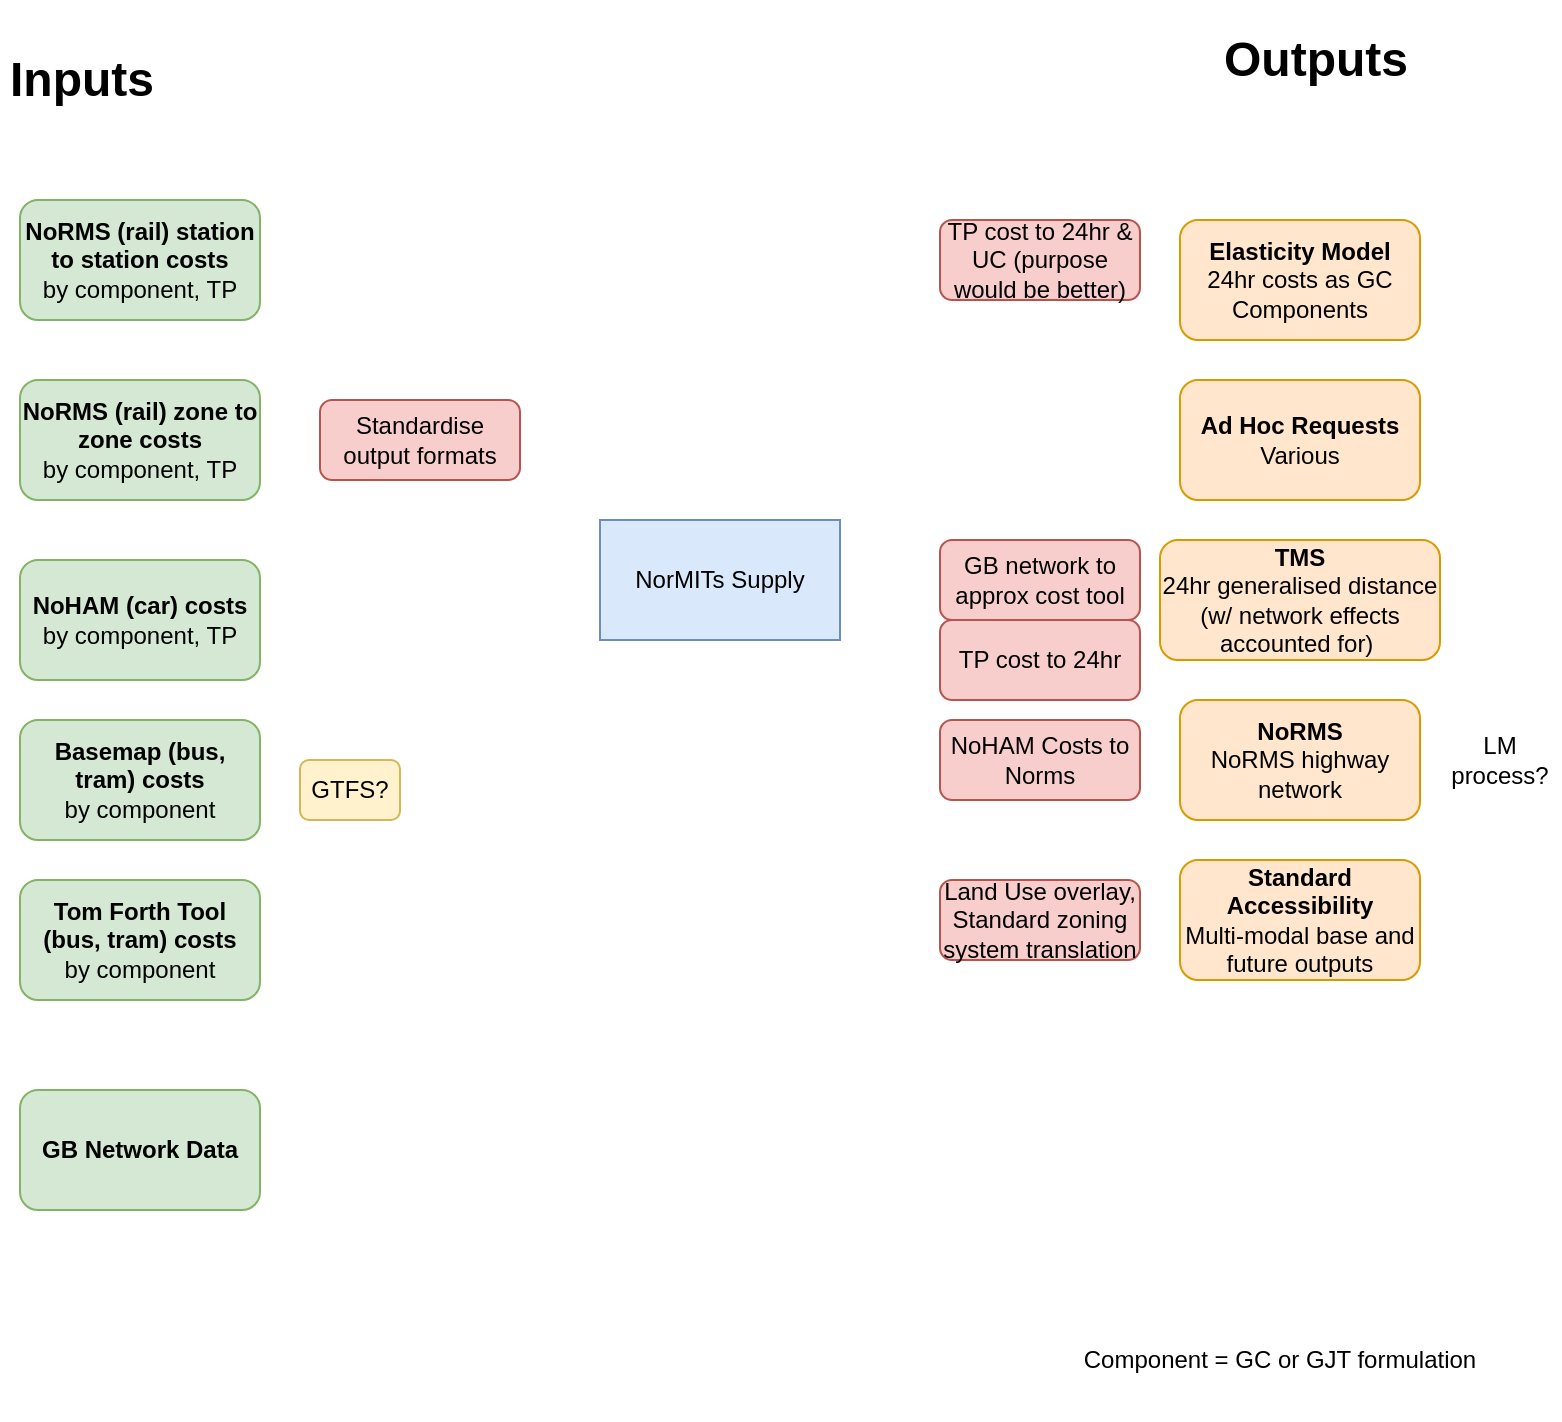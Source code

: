 <mxfile version="14.4.3" type="device" pages="3"><diagram id="ng6QUe8LsKjFtSb1NZrj" name="I/O Summary"><mxGraphModel dx="1422" dy="822" grid="1" gridSize="10" guides="1" tooltips="1" connect="1" arrows="1" fold="1" page="1" pageScale="1" pageWidth="827" pageHeight="1169" math="0" shadow="0"><root><mxCell id="0"/><mxCell id="1" parent="0"/><mxCell id="vtY2OY6Wc44oVGDbsz-r-1" value="NorMITs Supply" style="rounded=0;whiteSpace=wrap;html=1;fillColor=#dae8fc;strokeColor=#6c8ebf;" parent="1" vertex="1"><mxGeometry x="330" y="270" width="120" height="60" as="geometry"/></mxCell><mxCell id="vtY2OY6Wc44oVGDbsz-r-2" value="&lt;b&gt;Elasticity Model&lt;/b&gt;&lt;br&gt;24hr costs as GC Components" style="rounded=1;whiteSpace=wrap;html=1;fillColor=#ffe6cc;strokeColor=#d79b00;" parent="1" vertex="1"><mxGeometry x="620" y="120" width="120" height="60" as="geometry"/></mxCell><mxCell id="vtY2OY6Wc44oVGDbsz-r-3" value="&lt;h1&gt;Outputs&lt;/h1&gt;" style="text;html=1;strokeColor=none;fillColor=none;spacing=5;spacingTop=-20;whiteSpace=wrap;overflow=hidden;rounded=0;" parent="1" vertex="1"><mxGeometry x="637" y="20" width="103" height="40" as="geometry"/></mxCell><mxCell id="vtY2OY6Wc44oVGDbsz-r-4" value="&lt;h1&gt;Inputs&lt;/h1&gt;" style="text;html=1;strokeColor=none;fillColor=none;spacing=5;spacingTop=-20;whiteSpace=wrap;overflow=hidden;rounded=0;" parent="1" vertex="1"><mxGeometry x="30" y="30" width="190" height="40" as="geometry"/></mxCell><mxCell id="vtY2OY6Wc44oVGDbsz-r-7" value="&lt;b&gt;NoRMS (rail) zone to zone costs&lt;/b&gt;&lt;br&gt;by component, TP" style="rounded=1;whiteSpace=wrap;html=1;fillColor=#d5e8d4;strokeColor=#82b366;" parent="1" vertex="1"><mxGeometry x="40" y="200" width="120" height="60" as="geometry"/></mxCell><mxCell id="vtY2OY6Wc44oVGDbsz-r-8" value="&lt;b&gt;NoHAM (car) costs&lt;/b&gt;&lt;br&gt;by component, TP" style="rounded=1;whiteSpace=wrap;html=1;fillColor=#d5e8d4;strokeColor=#82b366;" parent="1" vertex="1"><mxGeometry x="40" y="290" width="120" height="60" as="geometry"/></mxCell><mxCell id="vtY2OY6Wc44oVGDbsz-r-9" value="&lt;b&gt;Tom Forth Tool (bus, tram) costs&lt;/b&gt;&lt;br&gt;by component" style="rounded=1;whiteSpace=wrap;html=1;fillColor=#d5e8d4;strokeColor=#82b366;" parent="1" vertex="1"><mxGeometry x="40" y="450" width="120" height="60" as="geometry"/></mxCell><mxCell id="WKLIyswmitLKTBoAF7zt-1" value="&lt;b&gt;Basemap (bus, tram) costs&lt;/b&gt;&lt;br&gt;&lt;span&gt;by component&lt;/span&gt;" style="rounded=1;whiteSpace=wrap;html=1;fillColor=#d5e8d4;strokeColor=#82b366;" parent="1" vertex="1"><mxGeometry x="40" y="370" width="120" height="60" as="geometry"/></mxCell><mxCell id="WKLIyswmitLKTBoAF7zt-2" value="&lt;b&gt;NoRMS (rail) station to station costs&lt;/b&gt;&lt;br&gt;by component, TP" style="rounded=1;whiteSpace=wrap;html=1;fillColor=#d5e8d4;strokeColor=#82b366;" parent="1" vertex="1"><mxGeometry x="40" y="110" width="120" height="60" as="geometry"/></mxCell><mxCell id="WKLIyswmitLKTBoAF7zt-3" value="Component = GC or GJT formulation" style="text;html=1;strokeColor=none;fillColor=none;align=center;verticalAlign=middle;whiteSpace=wrap;rounded=0;" parent="1" vertex="1"><mxGeometry x="550" y="660" width="240" height="60" as="geometry"/></mxCell><mxCell id="WKLIyswmitLKTBoAF7zt-4" value="&lt;b&gt;Ad Hoc Requests&lt;/b&gt;&lt;br&gt;Various" style="rounded=1;whiteSpace=wrap;html=1;fillColor=#ffe6cc;strokeColor=#d79b00;" parent="1" vertex="1"><mxGeometry x="620" y="200" width="120" height="60" as="geometry"/></mxCell><mxCell id="WKLIyswmitLKTBoAF7zt-5" value="&lt;b&gt;TMS&lt;br&gt;&lt;/b&gt;24hr generalised distance (w/ network effects accounted for)&amp;nbsp;" style="rounded=1;whiteSpace=wrap;html=1;fillColor=#ffe6cc;strokeColor=#d79b00;" parent="1" vertex="1"><mxGeometry x="610" y="280" width="140" height="60" as="geometry"/></mxCell><mxCell id="WKLIyswmitLKTBoAF7zt-6" value="&lt;b&gt;NoRMS&lt;/b&gt;&lt;br&gt;NoRMS highway network" style="rounded=1;whiteSpace=wrap;html=1;fillColor=#ffe6cc;strokeColor=#d79b00;" parent="1" vertex="1"><mxGeometry x="620" y="360" width="120" height="60" as="geometry"/></mxCell><mxCell id="WKLIyswmitLKTBoAF7zt-7" value="LM process?" style="text;html=1;strokeColor=none;fillColor=none;align=center;verticalAlign=middle;whiteSpace=wrap;rounded=0;" parent="1" vertex="1"><mxGeometry x="750" y="370" width="60" height="40" as="geometry"/></mxCell><mxCell id="WKLIyswmitLKTBoAF7zt-9" value="GB network to approx cost tool" style="rounded=1;whiteSpace=wrap;html=1;fillColor=#f8cecc;strokeColor=#b85450;" parent="1" vertex="1"><mxGeometry x="500" y="280" width="100" height="40" as="geometry"/></mxCell><mxCell id="WKLIyswmitLKTBoAF7zt-10" value="NoHAM Costs to Norms" style="rounded=1;whiteSpace=wrap;html=1;fillColor=#f8cecc;strokeColor=#b85450;" parent="1" vertex="1"><mxGeometry x="500" y="370" width="100" height="40" as="geometry"/></mxCell><mxCell id="WKLIyswmitLKTBoAF7zt-11" value="TP cost to 24hr &amp;amp; UC (purpose would be better)" style="rounded=1;whiteSpace=wrap;html=1;fillColor=#f8cecc;strokeColor=#b85450;" parent="1" vertex="1"><mxGeometry x="500" y="120" width="100" height="40" as="geometry"/></mxCell><mxCell id="WKLIyswmitLKTBoAF7zt-15" value="&lt;b&gt;Standard Accessibility&lt;br&gt;&lt;/b&gt;Multi-modal base and future outputs" style="rounded=1;whiteSpace=wrap;html=1;fillColor=#ffe6cc;strokeColor=#d79b00;" parent="1" vertex="1"><mxGeometry x="620" y="440" width="120" height="60" as="geometry"/></mxCell><mxCell id="WKLIyswmitLKTBoAF7zt-16" value="Land Use overlay,&lt;br&gt;Standard zoning system translation" style="rounded=1;whiteSpace=wrap;html=1;fillColor=#f8cecc;strokeColor=#b85450;" parent="1" vertex="1"><mxGeometry x="500" y="450" width="100" height="40" as="geometry"/></mxCell><mxCell id="_OcfcP-YuRUjrYsMJ8N5-1" value="Standardise output formats" style="rounded=1;whiteSpace=wrap;html=1;fillColor=#f8cecc;strokeColor=#b85450;" parent="1" vertex="1"><mxGeometry x="190" y="210" width="100" height="40" as="geometry"/></mxCell><mxCell id="VTDcMniZ31sc0dPiEFXL-1" value="&lt;b&gt;GB Network Data&lt;/b&gt;" style="rounded=1;whiteSpace=wrap;html=1;fillColor=#d5e8d4;strokeColor=#82b366;" parent="1" vertex="1"><mxGeometry x="40" y="555" width="120" height="60" as="geometry"/></mxCell><mxCell id="VTDcMniZ31sc0dPiEFXL-2" value="TP cost to 24hr" style="rounded=1;whiteSpace=wrap;html=1;fillColor=#f8cecc;strokeColor=#b85450;" parent="1" vertex="1"><mxGeometry x="500" y="320" width="100" height="40" as="geometry"/></mxCell><mxCell id="J-yvt-WLpCLHsSUoXqSp-2" value="GTFS?" style="rounded=1;whiteSpace=wrap;html=1;fillColor=#fff2cc;strokeColor=#d6b656;" vertex="1" parent="1"><mxGeometry x="180" y="390" width="50" height="30" as="geometry"/></mxCell></root></mxGraphModel></diagram><diagram id="XN-Hf6w61QogSYUe9cB5" name="Functionality Summary"><mxGraphModel dx="1422" dy="822" grid="1" gridSize="10" guides="1" tooltips="1" connect="1" arrows="1" fold="1" page="1" pageScale="1" pageWidth="827" pageHeight="1169" math="0" shadow="0"><root><mxCell id="Va-NpPOOxE_68snIw_Kp-0"/><mxCell id="Va-NpPOOxE_68snIw_Kp-1" parent="Va-NpPOOxE_68snIw_Kp-0"/><mxCell id="Va-NpPOOxE_68snIw_Kp-2" value="NorMITs Supply" style="rounded=0;whiteSpace=wrap;html=1;fillColor=#dae8fc;strokeColor=#6c8ebf;" parent="Va-NpPOOxE_68snIw_Kp-1" vertex="1"><mxGeometry x="370" y="280" width="120" height="60" as="geometry"/></mxCell><mxCell id="Va-NpPOOxE_68snIw_Kp-13" value="Spatial aggregation &amp;amp; disaggregation&lt;b&gt; (matrix zone translation)&lt;/b&gt;" style="rounded=1;whiteSpace=wrap;html=1;fillColor=#f8cecc;strokeColor=#b85450;" parent="Va-NpPOOxE_68snIw_Kp-1" vertex="1"><mxGeometry x="140" y="370" width="120" height="60" as="geometry"/></mxCell><mxCell id="Va-NpPOOxE_68snIw_Kp-15" value="DB and .csv/.pbz2 output methods&amp;nbsp;" style="rounded=1;whiteSpace=wrap;html=1;fillColor=#d5e8d4;strokeColor=#82b366;" parent="Va-NpPOOxE_68snIw_Kp-1" vertex="1"><mxGeometry x="375" y="510" width="110" height="40" as="geometry"/></mxCell><mxCell id="Va-NpPOOxE_68snIw_Kp-17" value="UC/purpose translation" style="rounded=1;whiteSpace=wrap;html=1;fillColor=#f8cecc;strokeColor=#b85450;" parent="Va-NpPOOxE_68snIw_Kp-1" vertex="1"><mxGeometry x="400" y="370" width="100" height="40" as="geometry"/></mxCell><mxCell id="Va-NpPOOxE_68snIw_Kp-19" value="NTS" style="rounded=1;whiteSpace=wrap;html=1;fillColor=#e1d5e7;strokeColor=#9673a6;" parent="Va-NpPOOxE_68snIw_Kp-1" vertex="1"><mxGeometry x="270" y="210" width="70" height="30" as="geometry"/></mxCell><mxCell id="Va-NpPOOxE_68snIw_Kp-20" value="Models:&lt;br&gt;NorTMS, Land Use" style="rounded=1;whiteSpace=wrap;html=1;fillColor=#e1d5e7;strokeColor=#9673a6;" parent="Va-NpPOOxE_68snIw_Kp-1" vertex="1"><mxGeometry x="390" y="200" width="70" height="40" as="geometry"/></mxCell><mxCell id="Va-NpPOOxE_68snIw_Kp-21" value="Tools" style="rounded=1;whiteSpace=wrap;html=1;fillColor=#e1d5e7;strokeColor=#9673a6;" parent="Va-NpPOOxE_68snIw_Kp-1" vertex="1"><mxGeometry x="509" y="200" width="70" height="40" as="geometry"/></mxCell><mxCell id="N0HZ8yEjwe5KRvLUC2ta-0" value="Cost component parsing (GJT or GC) w/ flexible output" style="rounded=1;whiteSpace=wrap;html=1;fillColor=#f8cecc;strokeColor=#b85450;" parent="Va-NpPOOxE_68snIw_Kp-1" vertex="1"><mxGeometry x="520" y="370" width="116" height="60" as="geometry"/></mxCell><mxCell id="N0HZ8yEjwe5KRvLUC2ta-1" value="Temporal aggregation &amp;amp; disaggregation, incl. PA to OD" style="rounded=1;whiteSpace=wrap;html=1;fillColor=#d5e8d4;strokeColor=#82b366;" parent="Va-NpPOOxE_68snIw_Kp-1" vertex="1"><mxGeometry x="660" y="370" width="120" height="60" as="geometry"/></mxCell><mxCell id="WN_zocYBh9r7Qt5paVFQ-0" value="Standardisation of model skim formats" style="rounded=1;whiteSpace=wrap;html=1;fillColor=#d5e8d4;strokeColor=#82b366;" parent="Va-NpPOOxE_68snIw_Kp-1" vertex="1"><mxGeometry y="370" width="120" height="60" as="geometry"/></mxCell><mxCell id="1nH0cCjw0i3ZYOaNw4F8-0" value="Dimensional translation (2d to 1d)" style="rounded=1;whiteSpace=wrap;html=1;fillColor=#f8cecc;strokeColor=#b85450;" parent="Va-NpPOOxE_68snIw_Kp-1" vertex="1"><mxGeometry x="280" y="370" width="100" height="40" as="geometry"/></mxCell><mxCell id="6VPwqOOFMwLs34u-qf2U-0" value="Backlog" style="rounded=1;whiteSpace=wrap;html=1;fillColor=#f8cecc;strokeColor=#b85450;" parent="Va-NpPOOxE_68snIw_Kp-1" vertex="1"><mxGeometry x="566" y="100" width="70" height="40" as="geometry"/></mxCell><mxCell id="6VPwqOOFMwLs34u-qf2U-1" value="MVP" style="rounded=1;whiteSpace=wrap;html=1;fillColor=#d5e8d4;strokeColor=#82b366;" parent="Va-NpPOOxE_68snIw_Kp-1" vertex="1"><mxGeometry x="566" y="10" width="70" height="40" as="geometry"/></mxCell><mxCell id="6VPwqOOFMwLs34u-qf2U-2" value="MVP+" style="rounded=1;whiteSpace=wrap;html=1;fillColor=#fff2cc;strokeColor=#d6b656;" parent="Va-NpPOOxE_68snIw_Kp-1" vertex="1"><mxGeometry x="567" y="60" width="69" height="30" as="geometry"/></mxCell><mxCell id="6VPwqOOFMwLs34u-qf2U-3" value="Start by requesting from NoRMS VDM" style="text;html=1;strokeColor=none;fillColor=none;align=center;verticalAlign=middle;whiteSpace=wrap;rounded=0;" parent="Va-NpPOOxE_68snIw_Kp-1" vertex="1"><mxGeometry x="150" y="430" width="100" height="50" as="geometry"/></mxCell><mxCell id="6VPwqOOFMwLs34u-qf2U-4" value="Should exist already" style="text;html=1;strokeColor=none;fillColor=none;align=center;verticalAlign=middle;whiteSpace=wrap;rounded=0;" parent="Va-NpPOOxE_68snIw_Kp-1" vertex="1"><mxGeometry x="412.5" y="420" width="75" height="40" as="geometry"/></mxCell></root></mxGraphModel></diagram><diagram id="Kd3wPThA5OP-1A_rDzdj" name="Class Model"><mxGraphModel dx="1422" dy="822" grid="1" gridSize="10" guides="1" tooltips="1" connect="1" arrows="1" fold="1" page="1" pageScale="1" pageWidth="827" pageHeight="1169" math="0" shadow="0"><root><mxCell id="LCdE3i07Nhy5FytUAfIZ-0"/><mxCell id="LCdE3i07Nhy5FytUAfIZ-1" parent="LCdE3i07Nhy5FytUAfIZ-0"/><mxCell id="LCdE3i07Nhy5FytUAfIZ-2" value="NormitsSupply" style="swimlane;fontStyle=0;childLayout=stackLayout;horizontal=1;startSize=26;fillColor=none;horizontalStack=0;resizeParent=1;resizeParentMax=0;resizeLast=0;collapsible=1;marginBottom=0;" parent="LCdE3i07Nhy5FytUAfIZ-1" vertex="1"><mxGeometry x="241" y="240" width="286" height="234" as="geometry"/></mxCell><mxCell id="LCdE3i07Nhy5FytUAfIZ-3" value="+ Method: Cost translation" style="text;strokeColor=none;fillColor=none;align=left;verticalAlign=top;spacingLeft=4;spacingRight=4;overflow=hidden;rotatable=0;points=[[0,0.5],[1,0.5]];portConstraint=eastwest;" parent="LCdE3i07Nhy5FytUAfIZ-2" vertex="1"><mxGeometry y="26" width="286" height="26" as="geometry"/></mxCell><mxCell id="LCdE3i07Nhy5FytUAfIZ-4" value="+ Method: Cost Flattening" style="text;strokeColor=none;fillColor=none;align=left;verticalAlign=top;spacingLeft=4;spacingRight=4;overflow=hidden;rotatable=0;points=[[0,0.5],[1,0.5]];portConstraint=eastwest;" parent="LCdE3i07Nhy5FytUAfIZ-2" vertex="1"><mxGeometry y="52" width="286" height="26" as="geometry"/></mxCell><mxCell id="LCdE3i07Nhy5FytUAfIZ-5" value="+ Method: UC/purpose translation" style="text;strokeColor=none;fillColor=none;align=left;verticalAlign=top;spacingLeft=4;spacingRight=4;overflow=hidden;rotatable=0;points=[[0,0.5],[1,0.5]];portConstraint=eastwest;" parent="LCdE3i07Nhy5FytUAfIZ-2" vertex="1"><mxGeometry y="78" width="286" height="22" as="geometry"/></mxCell><mxCell id="LCdE3i07Nhy5FytUAfIZ-12" value="+ Method: Component Parsing" style="text;strokeColor=none;fillColor=none;align=left;verticalAlign=top;spacingLeft=4;spacingRight=4;overflow=hidden;rotatable=0;points=[[0,0.5],[1,0.5]];portConstraint=eastwest;" parent="LCdE3i07Nhy5FytUAfIZ-2" vertex="1"><mxGeometry y="100" width="286" height="26" as="geometry"/></mxCell><mxCell id="LCdE3i07Nhy5FytUAfIZ-11" value="+ Method: Temporal translation &amp; PA to OD MVP+" style="text;strokeColor=none;fillColor=none;align=left;verticalAlign=top;spacingLeft=4;spacingRight=4;overflow=hidden;rotatable=0;points=[[0,0.5],[1,0.5]];portConstraint=eastwest;" parent="LCdE3i07Nhy5FytUAfIZ-2" vertex="1"><mxGeometry y="126" width="286" height="24" as="geometry"/></mxCell><mxCell id="LCdE3i07Nhy5FytUAfIZ-13" value="+ Method: Cost Request - PRIORITY" style="text;strokeColor=none;fillColor=none;align=left;verticalAlign=top;spacingLeft=4;spacingRight=4;overflow=hidden;rotatable=0;points=[[0,0.5],[1,0.5]];portConstraint=eastwest;" parent="LCdE3i07Nhy5FytUAfIZ-2" vertex="1"><mxGeometry y="150" width="286" height="30" as="geometry"/></mxCell><mxCell id="LCdE3i07Nhy5FytUAfIZ-19" value="+ Method: Format standardisation - PRIORITY" style="text;strokeColor=none;fillColor=none;align=left;verticalAlign=top;spacingLeft=4;spacingRight=4;overflow=hidden;rotatable=0;points=[[0,0.5],[1,0.5]];portConstraint=eastwest;" parent="LCdE3i07Nhy5FytUAfIZ-2" vertex="1"><mxGeometry y="180" width="286" height="30" as="geometry"/></mxCell><mxCell id="4yieRYDjlK5CvBzeXgaR-0" value="+ Method: Output methods - PRIORITY" style="text;strokeColor=none;fillColor=none;align=left;verticalAlign=top;spacingLeft=4;spacingRight=4;overflow=hidden;rotatable=0;points=[[0,0.5],[1,0.5]];portConstraint=eastwest;" parent="LCdE3i07Nhy5FytUAfIZ-2" vertex="1"><mxGeometry y="210" width="286" height="24" as="geometry"/></mxCell><mxCell id="LCdE3i07Nhy5FytUAfIZ-17" style="edgeStyle=orthogonalEdgeStyle;rounded=0;orthogonalLoop=1;jettySize=auto;html=1;exitX=0.5;exitY=1;exitDx=0;exitDy=0;exitPerimeter=0;entryX=0.5;entryY=0;entryDx=0;entryDy=0;" parent="LCdE3i07Nhy5FytUAfIZ-1" source="LCdE3i07Nhy5FytUAfIZ-14" target="LCdE3i07Nhy5FytUAfIZ-2" edge="1"><mxGeometry relative="1" as="geometry"/></mxCell><mxCell id="LCdE3i07Nhy5FytUAfIZ-14" value="Cost Storage" style="shape=cylinder3;whiteSpace=wrap;html=1;boundedLbl=1;backgroundOutline=1;size=15;" parent="LCdE3i07Nhy5FytUAfIZ-1" vertex="1"><mxGeometry x="354" y="60" width="60" height="80" as="geometry"/></mxCell><mxCell id="LCdE3i07Nhy5FytUAfIZ-16" style="edgeStyle=orthogonalEdgeStyle;rounded=0;orthogonalLoop=1;jettySize=auto;html=1;exitX=1;exitY=0.5;exitDx=0;exitDy=0;entryX=0;entryY=0.5;entryDx=0;entryDy=0;entryPerimeter=0;" parent="LCdE3i07Nhy5FytUAfIZ-1" source="LCdE3i07Nhy5FytUAfIZ-15" target="LCdE3i07Nhy5FytUAfIZ-14" edge="1"><mxGeometry relative="1" as="geometry"/></mxCell><mxCell id="LCdE3i07Nhy5FytUAfIZ-15" value="Data In" style="whiteSpace=wrap;html=1;aspect=fixed;" parent="LCdE3i07Nhy5FytUAfIZ-1" vertex="1"><mxGeometry x="130" y="60" width="80" height="80" as="geometry"/></mxCell><mxCell id="LCdE3i07Nhy5FytUAfIZ-18" value="DB" style="text;html=1;strokeColor=none;fillColor=none;align=center;verticalAlign=middle;whiteSpace=wrap;rounded=0;" parent="LCdE3i07Nhy5FytUAfIZ-1" vertex="1"><mxGeometry x="430" y="90" width="40" height="20" as="geometry"/></mxCell></root></mxGraphModel></diagram></mxfile>